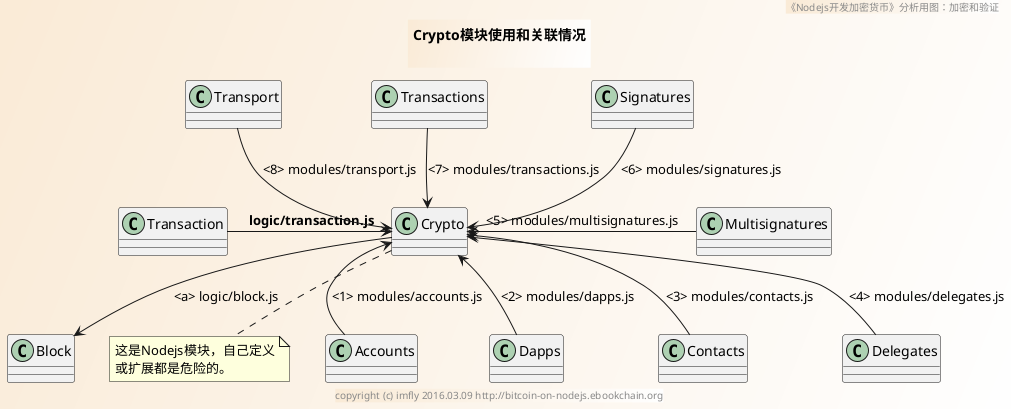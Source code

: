 @startuml ../../../styles/images/modules/crypto/class.png
skinparam BorderColor #blue\9932CC
skinparam backgroundcolor AntiqueWhite/white

title
Crypto模块使用和关联情况

end title
footer copyright (c) imfly 2016.03.09 http://bitcoin-on-nodejs.ebookchain.org
header 《Nodejs开发加密货币》分析用图：加密和验证

' relationship
Block <-up- Crypto: <a> logic/block.js
note bottom
  这是Nodejs模块，自己定义
  或扩展都是危险的。
end note

Crypto <-left- Transaction: <b> logic/transaction.js
Crypto <-down- Accounts: <1> modules/accounts.js
Crypto <-down- Dapps: <2> modules/dapps.js
Crypto <-down- Contacts: <3> modules/contacts.js
Crypto <-down- Delegates: <4> modules/delegates.js
Crypto <-right- Multisignatures: <5> modules/multisignatures.js
Crypto <-up- Signatures: <6> modules/signatures.js
Crypto <-up- Transactions: <7> modules/transactions.js
Crypto <-up- Transport: <8> modules/transport.js
@enduml
